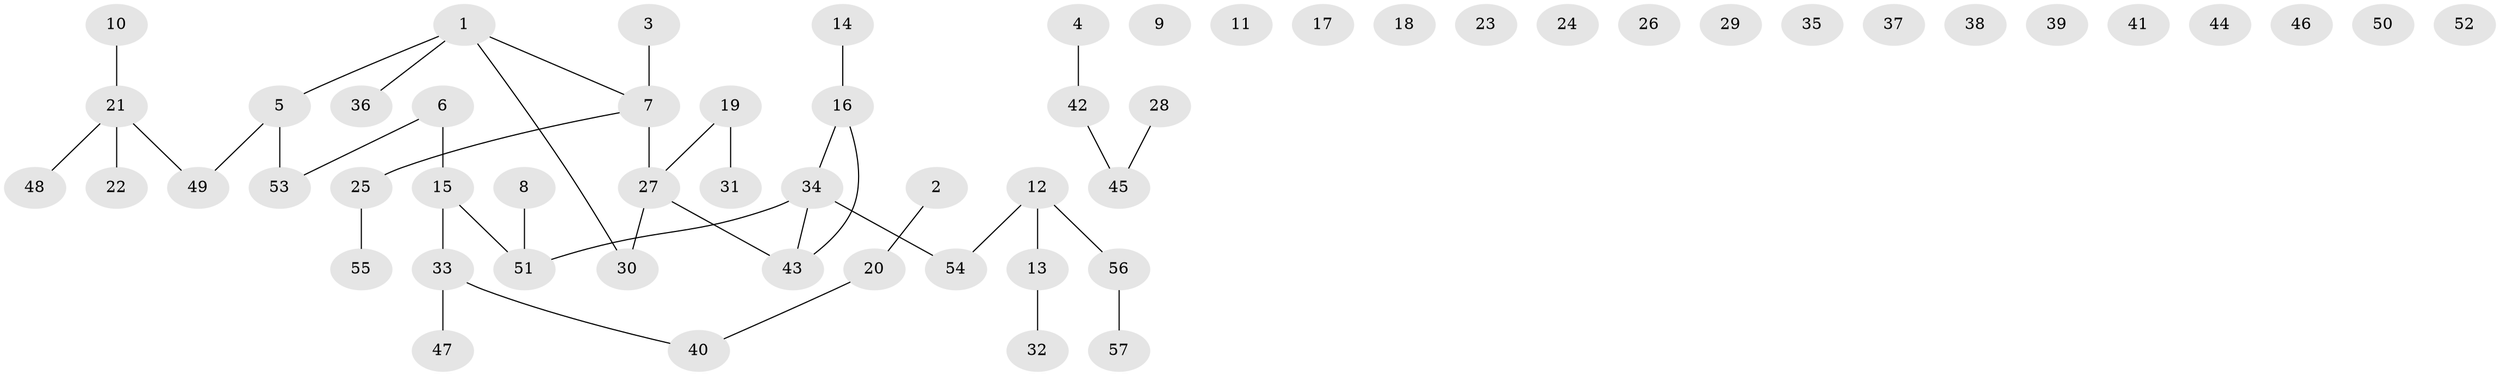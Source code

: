 // Generated by graph-tools (version 1.1) at 2025/12/03/09/25 04:12:52]
// undirected, 57 vertices, 41 edges
graph export_dot {
graph [start="1"]
  node [color=gray90,style=filled];
  1;
  2;
  3;
  4;
  5;
  6;
  7;
  8;
  9;
  10;
  11;
  12;
  13;
  14;
  15;
  16;
  17;
  18;
  19;
  20;
  21;
  22;
  23;
  24;
  25;
  26;
  27;
  28;
  29;
  30;
  31;
  32;
  33;
  34;
  35;
  36;
  37;
  38;
  39;
  40;
  41;
  42;
  43;
  44;
  45;
  46;
  47;
  48;
  49;
  50;
  51;
  52;
  53;
  54;
  55;
  56;
  57;
  1 -- 5;
  1 -- 7;
  1 -- 30;
  1 -- 36;
  2 -- 20;
  3 -- 7;
  4 -- 42;
  5 -- 49;
  5 -- 53;
  6 -- 15;
  6 -- 53;
  7 -- 25;
  7 -- 27;
  8 -- 51;
  10 -- 21;
  12 -- 13;
  12 -- 54;
  12 -- 56;
  13 -- 32;
  14 -- 16;
  15 -- 33;
  15 -- 51;
  16 -- 34;
  16 -- 43;
  19 -- 27;
  19 -- 31;
  20 -- 40;
  21 -- 22;
  21 -- 48;
  21 -- 49;
  25 -- 55;
  27 -- 30;
  27 -- 43;
  28 -- 45;
  33 -- 40;
  33 -- 47;
  34 -- 43;
  34 -- 51;
  34 -- 54;
  42 -- 45;
  56 -- 57;
}
